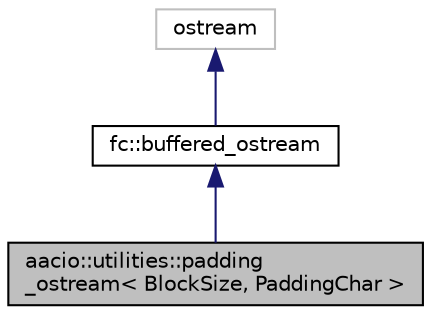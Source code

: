 digraph "aacio::utilities::padding_ostream&lt; BlockSize, PaddingChar &gt;"
{
  edge [fontname="Helvetica",fontsize="10",labelfontname="Helvetica",labelfontsize="10"];
  node [fontname="Helvetica",fontsize="10",shape=record];
  Node3 [label="aacio::utilities::padding\l_ostream\< BlockSize, PaddingChar \>",height=0.2,width=0.4,color="black", fillcolor="grey75", style="filled", fontcolor="black"];
  Node4 -> Node3 [dir="back",color="midnightblue",fontsize="10",style="solid"];
  Node4 [label="fc::buffered_ostream",height=0.2,width=0.4,color="black", fillcolor="white", style="filled",URL="$classfc_1_1buffered__ostream.html"];
  Node5 -> Node4 [dir="back",color="midnightblue",fontsize="10",style="solid"];
  Node5 [label="ostream",height=0.2,width=0.4,color="grey75", fillcolor="white", style="filled"];
}
